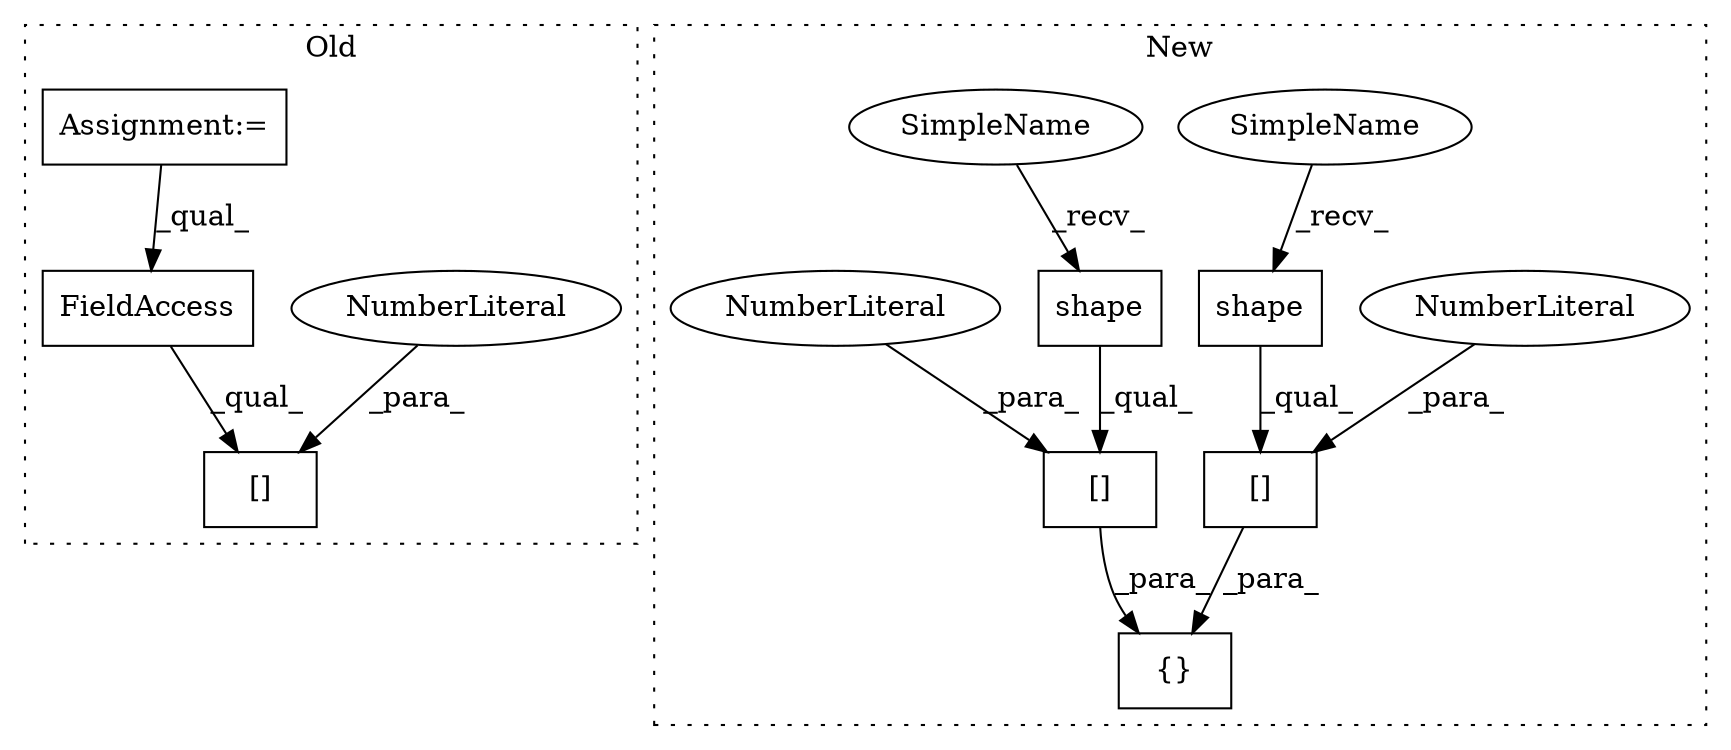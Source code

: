 digraph G {
subgraph cluster0 {
1 [label="[]" a="2" s="1866,1876" l="9,1" shape="box"];
3 [label="FieldAccess" a="22" s="1866" l="8" shape="box"];
4 [label="NumberLiteral" a="34" s="1875" l="1" shape="ellipse"];
11 [label="Assignment:=" a="7" s="1640" l="2" shape="box"];
label = "Old";
style="dotted";
}
subgraph cluster1 {
2 [label="shape" a="32" s="1931,1939" l="6,1" shape="box"];
5 [label="[]" a="2" s="1920,1942" l="21,1" shape="box"];
6 [label="NumberLiteral" a="34" s="1941" l="1" shape="ellipse"];
7 [label="{}" a="4" s="1896,1943" l="1,1" shape="box"];
8 [label="[]" a="2" s="1897,1918" l="20,1" shape="box"];
9 [label="NumberLiteral" a="34" s="1917" l="1" shape="ellipse"];
10 [label="shape" a="32" s="1908,1915" l="6,1" shape="box"];
12 [label="SimpleName" a="42" s="1920" l="10" shape="ellipse"];
13 [label="SimpleName" a="42" s="1897" l="10" shape="ellipse"];
label = "New";
style="dotted";
}
2 -> 5 [label="_qual_"];
3 -> 1 [label="_qual_"];
4 -> 1 [label="_para_"];
5 -> 7 [label="_para_"];
6 -> 5 [label="_para_"];
8 -> 7 [label="_para_"];
9 -> 8 [label="_para_"];
10 -> 8 [label="_qual_"];
11 -> 3 [label="_qual_"];
12 -> 2 [label="_recv_"];
13 -> 10 [label="_recv_"];
}